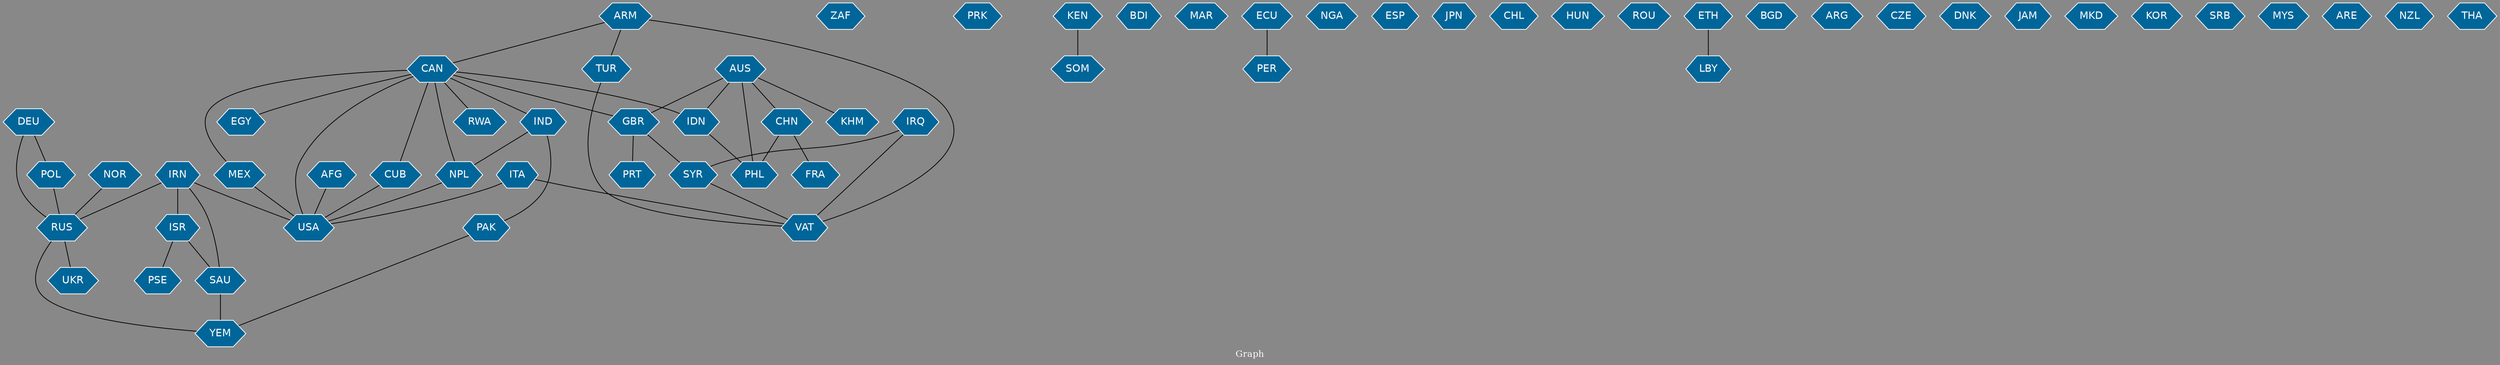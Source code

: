 // Countries together in item graph
graph {
	graph [bgcolor="#888888" fontcolor=white fontsize=12 label="Graph" outputorder=edgesfirst overlap=prism]
	node [color=white fillcolor="#006699" fontcolor=white fontname=Helvetica shape=hexagon style=filled]
	edge [arrowhead=open color=black fontcolor=white fontname=Courier fontsize=12]
		NPL [label=NPL]
		ISR [label=ISR]
		IRN [label=IRN]
		ZAF [label=ZAF]
		PRK [label=PRK]
		KEN [label=KEN]
		BDI [label=BDI]
		ARM [label=ARM]
		SAU [label=SAU]
		YEM [label=YEM]
		ITA [label=ITA]
		USA [label=USA]
		MAR [label=MAR]
		GBR [label=GBR]
		CAN [label=CAN]
		PAK [label=PAK]
		ECU [label=ECU]
		PER [label=PER]
		NGA [label=NGA]
		FRA [label=FRA]
		IDN [label=IDN]
		EGY [label=EGY]
		RUS [label=RUS]
		IRQ [label=IRQ]
		TUR [label=TUR]
		SYR [label=SYR]
		VAT [label=VAT]
		PSE [label=PSE]
		CHN [label=CHN]
		IND [label=IND]
		UKR [label=UKR]
		CUB [label=CUB]
		AUS [label=AUS]
		AFG [label=AFG]
		ESP [label=ESP]
		JPN [label=JPN]
		POL [label=POL]
		SOM [label=SOM]
		DEU [label=DEU]
		CHL [label=CHL]
		HUN [label=HUN]
		ROU [label=ROU]
		MEX [label=MEX]
		LBY [label=LBY]
		BGD [label=BGD]
		ETH [label=ETH]
		ARG [label=ARG]
		CZE [label=CZE]
		DNK [label=DNK]
		PHL [label=PHL]
		JAM [label=JAM]
		NOR [label=NOR]
		RWA [label=RWA]
		MKD [label=MKD]
		KOR [label=KOR]
		SRB [label=SRB]
		MYS [label=MYS]
		ARE [label=ARE]
		PRT [label=PRT]
		NZL [label=NZL]
		THA [label=THA]
		KHM [label=KHM]
			NPL -- USA [weight=1]
			IRN -- RUS [weight=2]
			ISR -- PSE [weight=1]
			CAN -- NPL [weight=8]
			IND -- PAK [weight=1]
			ECU -- PER [weight=1]
			SYR -- VAT [weight=1]
			ETH -- LBY [weight=2]
			ISR -- SAU [weight=1]
			CAN -- IDN [weight=3]
			CAN -- USA [weight=3]
			SAU -- YEM [weight=3]
			NOR -- RUS [weight=1]
			CAN -- GBR [weight=1]
			CAN -- RWA [weight=1]
			RUS -- YEM [weight=1]
			ARM -- TUR [weight=3]
			ARM -- CAN [weight=1]
			DEU -- RUS [weight=1]
			PAK -- YEM [weight=1]
			GBR -- PRT [weight=1]
			AFG -- USA [weight=1]
			MEX -- USA [weight=2]
			TUR -- VAT [weight=3]
			CAN -- CUB [weight=1]
			CAN -- EGY [weight=3]
			ITA -- VAT [weight=1]
			CHN -- PHL [weight=2]
			CAN -- MEX [weight=1]
			AUS -- PHL [weight=2]
			RUS -- UKR [weight=2]
			IRN -- ISR [weight=3]
			IRQ -- SYR [weight=1]
			IRN -- USA [weight=3]
			CUB -- USA [weight=4]
			CHN -- FRA [weight=1]
			CAN -- IND [weight=4]
			IRN -- SAU [weight=2]
			KEN -- SOM [weight=2]
			POL -- RUS [weight=3]
			ARM -- VAT [weight=4]
			AUS -- CHN [weight=2]
			ITA -- USA [weight=2]
			AUS -- IDN [weight=2]
			IRQ -- VAT [weight=1]
			IDN -- PHL [weight=1]
			IND -- NPL [weight=1]
			DEU -- POL [weight=1]
			AUS -- KHM [weight=1]
			GBR -- SYR [weight=1]
			AUS -- GBR [weight=1]
}
